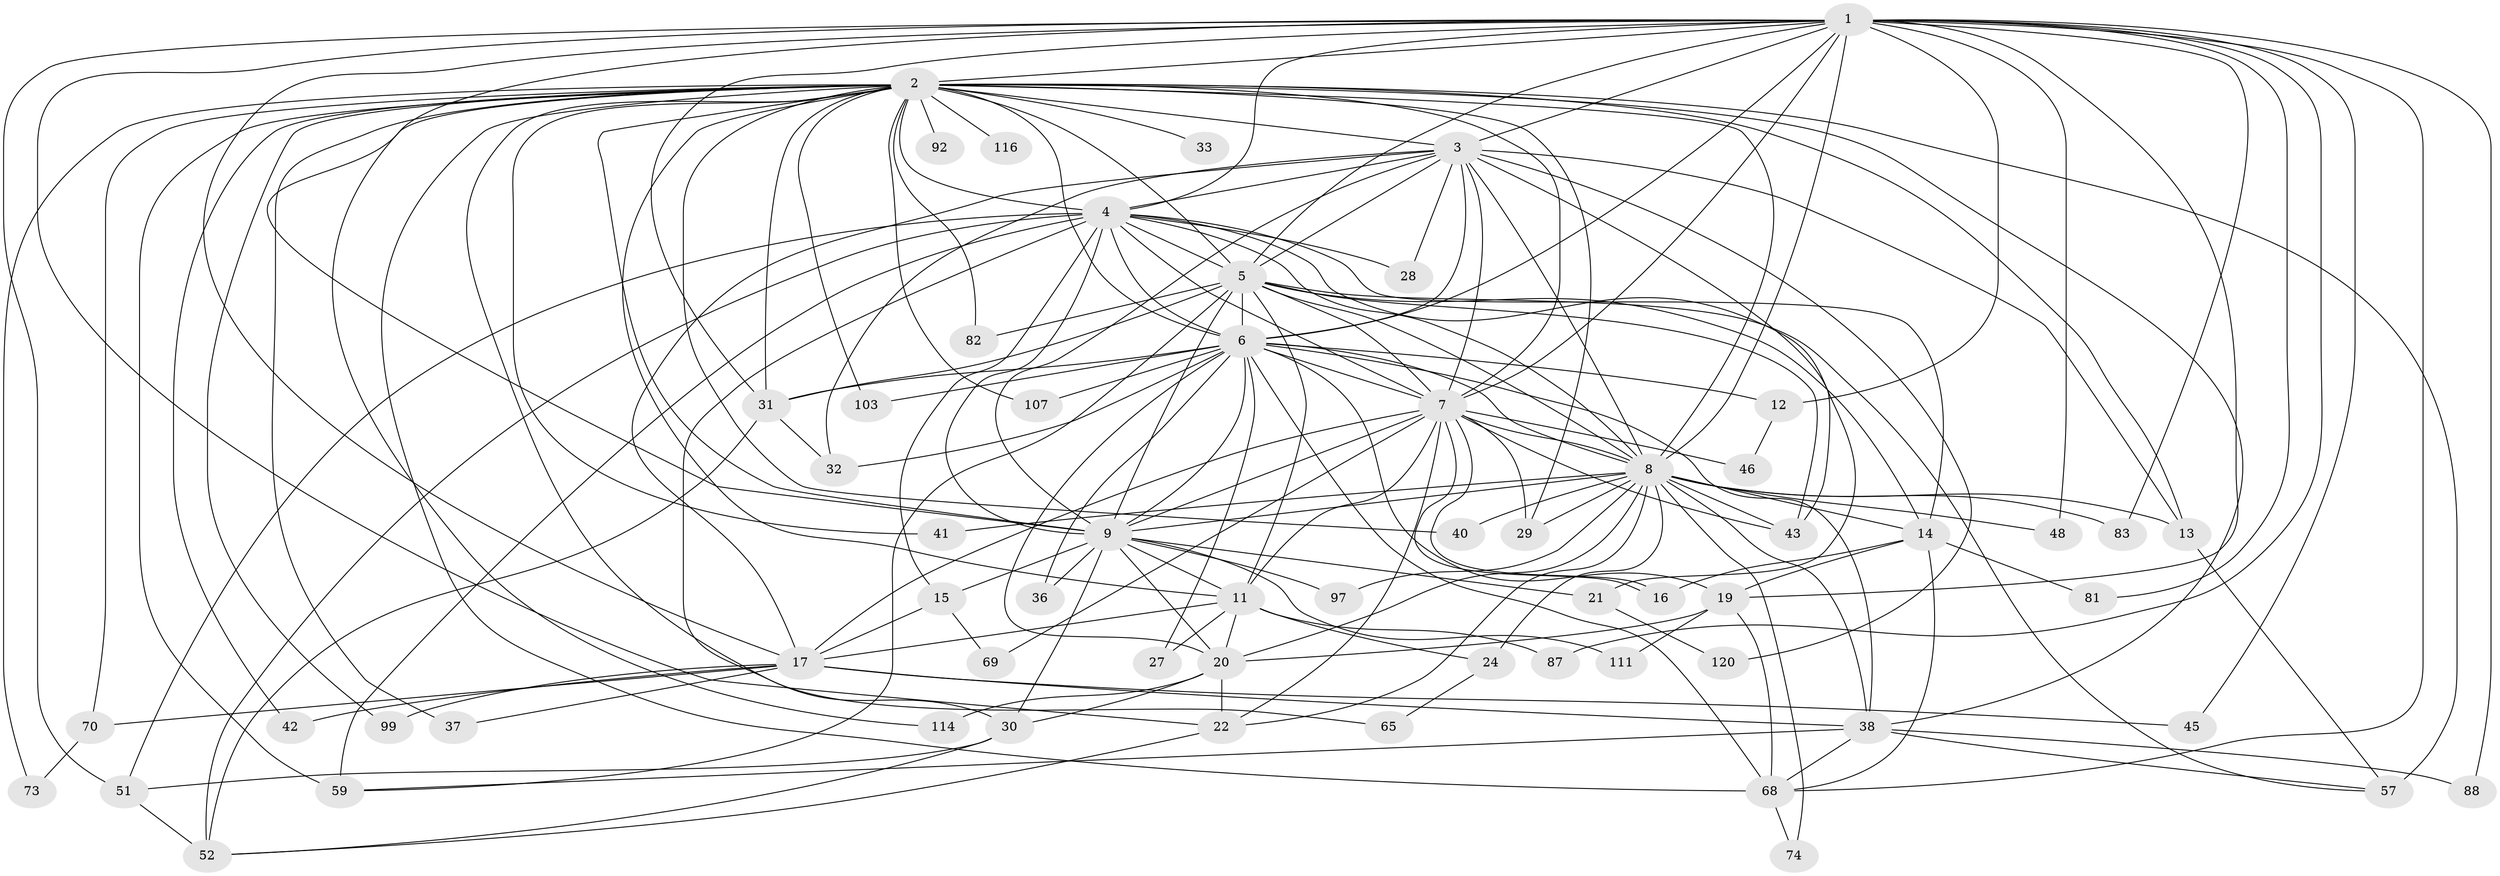 // original degree distribution, {25: 0.016129032258064516, 17: 0.008064516129032258, 15: 0.008064516129032258, 18: 0.008064516129032258, 19: 0.008064516129032258, 20: 0.016129032258064516, 21: 0.008064516129032258, 35: 0.008064516129032258, 10: 0.016129032258064516, 3: 0.12903225806451613, 4: 0.07258064516129033, 7: 0.008064516129032258, 8: 0.016129032258064516, 2: 0.5967741935483871, 5: 0.056451612903225805, 6: 0.016129032258064516, 9: 0.008064516129032258}
// Generated by graph-tools (version 1.1) at 2025/14/03/09/25 04:14:02]
// undirected, 62 vertices, 174 edges
graph export_dot {
graph [start="1"]
  node [color=gray90,style=filled];
  1 [super="+71"];
  2 [super="+39+10"];
  3 [super="+58"];
  4;
  5 [super="+25"];
  6 [super="+60"];
  7;
  8 [super="+61"];
  9 [super="+63+106+75+47"];
  11 [super="+55+44"];
  12;
  13;
  14;
  15 [super="+79"];
  16 [super="+124"];
  17 [super="+23+89"];
  19 [super="+53+98"];
  20 [super="+62"];
  21;
  22 [super="+119+67"];
  24 [super="+109"];
  27;
  28;
  29 [super="+34"];
  30 [super="+93+95"];
  31 [super="+84"];
  32;
  33;
  36 [super="+49"];
  37;
  38 [super="+123+108"];
  40 [super="+80"];
  41;
  42;
  43 [super="+54"];
  45;
  46;
  48;
  51 [super="+91"];
  52 [super="+117+78"];
  57 [super="+105+121+86"];
  59 [super="+110+66+72"];
  65 [super="+104"];
  68 [super="+90+96+101+115"];
  69;
  70 [super="+122"];
  73;
  74;
  81;
  82 [super="+102"];
  83;
  87;
  88;
  92;
  97;
  99;
  103;
  107;
  111;
  114;
  116;
  120;
  1 -- 2 [weight=2];
  1 -- 3;
  1 -- 4;
  1 -- 5;
  1 -- 6;
  1 -- 7;
  1 -- 8;
  1 -- 9 [weight=3];
  1 -- 12;
  1 -- 17;
  1 -- 45;
  1 -- 48;
  1 -- 51;
  1 -- 81;
  1 -- 83;
  1 -- 87;
  1 -- 88;
  1 -- 19;
  1 -- 22;
  1 -- 31;
  1 -- 68 [weight=3];
  2 -- 3 [weight=2];
  2 -- 4 [weight=2];
  2 -- 5 [weight=3];
  2 -- 6 [weight=4];
  2 -- 7 [weight=2];
  2 -- 8 [weight=2];
  2 -- 9 [weight=3];
  2 -- 33 [weight=2];
  2 -- 40 [weight=2];
  2 -- 68;
  2 -- 70 [weight=2];
  2 -- 29 [weight=2];
  2 -- 59 [weight=2];
  2 -- 11 [weight=2];
  2 -- 65;
  2 -- 73;
  2 -- 13;
  2 -- 82;
  2 -- 92;
  2 -- 31;
  2 -- 99;
  2 -- 37;
  2 -- 38;
  2 -- 103;
  2 -- 41;
  2 -- 42;
  2 -- 107;
  2 -- 114;
  2 -- 116;
  2 -- 57 [weight=2];
  3 -- 4;
  3 -- 5;
  3 -- 6;
  3 -- 7 [weight=3];
  3 -- 8;
  3 -- 9;
  3 -- 13;
  3 -- 28;
  3 -- 43;
  3 -- 120;
  3 -- 17;
  3 -- 32;
  4 -- 5;
  4 -- 6;
  4 -- 7;
  4 -- 8;
  4 -- 9;
  4 -- 14;
  4 -- 15;
  4 -- 21;
  4 -- 28;
  4 -- 30 [weight=2];
  4 -- 52;
  4 -- 59;
  4 -- 51;
  5 -- 6 [weight=2];
  5 -- 7;
  5 -- 8;
  5 -- 9;
  5 -- 14;
  5 -- 31;
  5 -- 43;
  5 -- 59;
  5 -- 82 [weight=2];
  5 -- 57;
  5 -- 11;
  6 -- 7;
  6 -- 8;
  6 -- 9 [weight=2];
  6 -- 12;
  6 -- 19;
  6 -- 20;
  6 -- 27;
  6 -- 32;
  6 -- 36 [weight=2];
  6 -- 38;
  6 -- 103;
  6 -- 107;
  6 -- 31;
  6 -- 68;
  7 -- 8;
  7 -- 9;
  7 -- 11;
  7 -- 16;
  7 -- 16;
  7 -- 22;
  7 -- 29;
  7 -- 46;
  7 -- 69;
  7 -- 17;
  7 -- 43;
  8 -- 9 [weight=2];
  8 -- 24 [weight=2];
  8 -- 29;
  8 -- 40;
  8 -- 41;
  8 -- 48;
  8 -- 74;
  8 -- 83;
  8 -- 97;
  8 -- 22;
  8 -- 43;
  8 -- 13;
  8 -- 14;
  8 -- 38;
  8 -- 20;
  9 -- 11;
  9 -- 15;
  9 -- 21;
  9 -- 36;
  9 -- 111;
  9 -- 97;
  9 -- 20;
  9 -- 30;
  11 -- 17;
  11 -- 20;
  11 -- 24;
  11 -- 27;
  11 -- 87;
  12 -- 46;
  13 -- 57;
  14 -- 19;
  14 -- 81;
  14 -- 16;
  14 -- 68;
  15 -- 69;
  15 -- 17;
  17 -- 37;
  17 -- 42;
  17 -- 70;
  17 -- 99;
  17 -- 45;
  17 -- 38;
  19 -- 20 [weight=2];
  19 -- 111;
  19 -- 68;
  20 -- 22;
  20 -- 30 [weight=2];
  20 -- 114;
  21 -- 120;
  22 -- 52;
  24 -- 65;
  30 -- 51;
  30 -- 52;
  31 -- 32;
  31 -- 52;
  38 -- 57;
  38 -- 68;
  38 -- 88;
  38 -- 59;
  51 -- 52;
  68 -- 74;
  70 -- 73;
}
